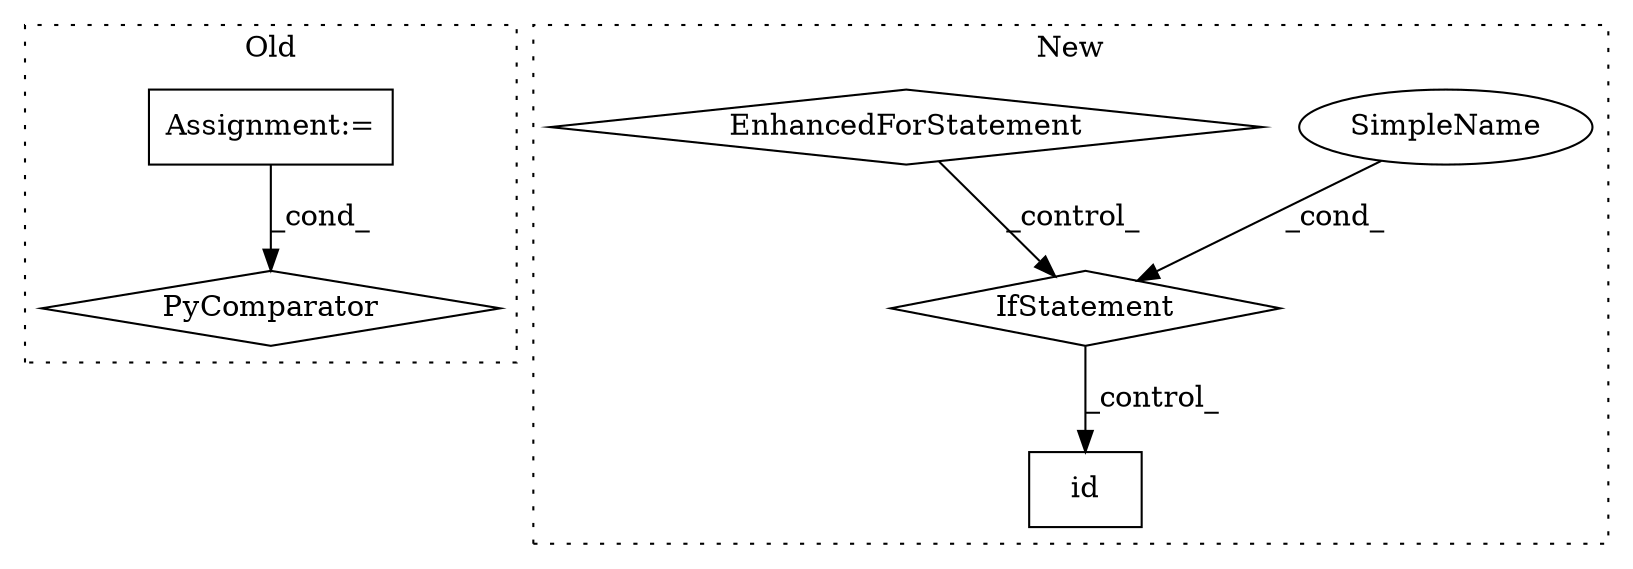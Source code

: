 digraph G {
subgraph cluster0 {
1 [label="PyComparator" a="113" s="343" l="28" shape="diamond"];
3 [label="Assignment:=" a="7" s="343" l="28" shape="box"];
label = "Old";
style="dotted";
}
subgraph cluster1 {
2 [label="id" a="32" s="447,451" l="3,1" shape="box"];
4 [label="IfStatement" a="25" s="387,420" l="10,2" shape="diamond"];
5 [label="SimpleName" a="42" s="" l="" shape="ellipse"];
6 [label="EnhancedForStatement" a="70" s="309,377" l="53,2" shape="diamond"];
label = "New";
style="dotted";
}
3 -> 1 [label="_cond_"];
4 -> 2 [label="_control_"];
5 -> 4 [label="_cond_"];
6 -> 4 [label="_control_"];
}